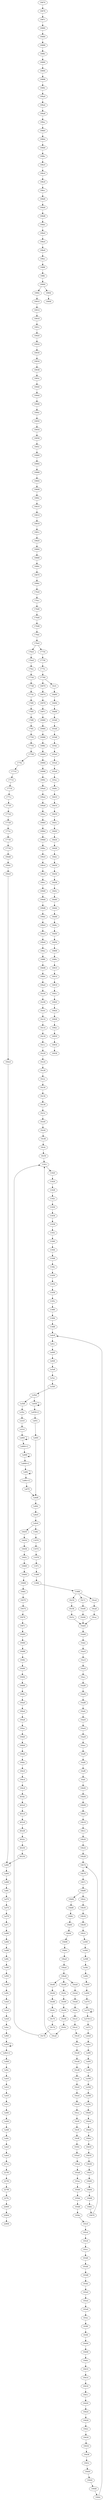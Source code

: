 digraph G {
"105d0" -> "105d4"
"105d4" -> "105d8"
"105d8" -> "105dc"
"105dc" -> "105e0"
"105e0" -> "105e4"
"105e4" -> "105e8"
"105e8" -> "105ec"
"105ec" -> "19d0c"
"10808" -> "1080c"
"1080c" -> "10810"
"10810" -> "10814"
"10814" -> "10818"
"10818" -> "1081c"
"1081c" -> "10820"
"10820" -> "10824"
"10824" -> "10828"
"10828" -> "1082c"
"1082c" -> "10830"
"10830" -> "10834"
"10834" -> "10838"
"10ab4" -> "10ab8"
"10ab8" -> "10abc"
"10abc" -> "10ac0"
"10ac0" -> "10ac4"
"10ac4" -> "10ac8"
"10ac8" -> "10acc"
"10acc" -> "10ad0"
"10ad0" -> "10ad4"
"10ad4" -> "10ad8"
"10ad8" -> "10adc"
"10adc" -> "10ae0"
"10ae0" -> "10ae4"
"10ae4" -> "10ae8"
"10ae8" -> "10aec"
"10aec" -> "10af0"
"10af0" -> "10af4"
"10af4" -> "10af8"
"10af8" -> "10afc"
"10afc" -> "10b00"
"10b00" -> "10b04"
"10b04" -> "10b08"
"10b08" -> "10b0c"
"10b0c" -> "10b18"
"10b18" -> "10b1c"
"10b1c" -> "10b20"
"10b20" -> "10b24"
"10b24" -> "10b28"
"10b28" -> "10b74"
"10b2c" -> "10b30"
"10b30" -> "10b34"
"10b34" -> "10b38"
"10b38" -> "10b3c"
"10b3c" -> "1a580"
"10b40" -> "10b44"
"10b44" -> "10b48"
"10b48" -> "10b4c"
"10b4c" -> "10b50"
"10b50" -> "10b54"
"10b54" -> "10b58"
"10b58" -> "10b5c"
"10b5c" -> "10b60"
"10b60" -> "10b64"
"10b64" -> "10b68"
"10b68" -> "10b6c"
"10b6c" -> "10b70"
"10b70" -> "10b74"
"10b74" -> "10b78"
"10b78" -> "10b7c"
"10b7c" -> "10b80"
"10b80" -> "10b2c"
"10b80" -> "10b84"
"10b84" -> "10b88"
"10b88" -> "10b8c"
"10b8c" -> "10b90"
"10b90" -> "10b94"
"10b94" -> "10b98"
"10b98" -> "10b9c"
"10b9c" -> "10ba0"
"10ba0" -> "10ba4"
"10ba4" -> "10ba8"
"10ba8" -> "19c60"
"10ba8" -> "19c88"
"10ba8" -> "19cb0"
"1181c" -> "11820"
"11820" -> "11824"
"11824" -> "11828"
"11828" -> "1182c"
"1182c" -> "11830"
"11830" -> "11834"
"11834" -> "11838"
"11838" -> "1183c"
"1183c" -> "11840"
"11840" -> "11844"
"11844" -> "11848"
"11848" -> "1184c"
"1184c" -> "11850"
"11850" -> "11854"
"11854" -> "11858"
"11858" -> "1185c"
"1185c" -> "11860"
"11860" -> "11864"
"11864" -> "11868"
"11868" -> "1a6c8"
"1186c" -> "11870"
"11870" -> "11874"
"11874" -> "11878"
"11878" -> "1187c"
"1187c" -> "11880"
"11880" -> "11884"
"11884" -> "11888"
"11888" -> "19c54"
"11888" -> "19c7c"
"11888" -> "19ca4"
"176c8" -> "176cc"
"176cc" -> "176d0"
"176d0" -> "176d4"
"176d4" -> "176d8"
"176d8" -> "176dc"
"176dc" -> "176e0"
"176e0" -> "176e4"
"176e0" -> "17754"
"176e4" -> "176e8"
"176e8" -> "176ec"
"176ec" -> "17744"
"176f0" -> "176f4"
"176f4" -> "176f8"
"176f8" -> "176fc"
"176fc" -> "17700"
"17700" -> "17704"
"17704" -> "17708"
"17708" -> "1770c"
"1770c" -> "17710"
"17710" -> "17714"
"17714" -> "17718"
"17718" -> "1771c"
"1771c" -> "17720"
"17720" -> "17724"
"17724" -> "17728"
"17728" -> "1772c"
"1772c" -> "17730"
"17730" -> "17734"
"17734" -> "356d8"
"17744" -> "17748"
"17748" -> "1774c"
"1774c" -> "176f0"
"17754" -> "17758"
"17758" -> "1775c"
"1775c" -> "17760"
"17760" -> "19970"
"17760" -> "19cfc"
"1939c" -> "193a0"
"193a0" -> "193a4"
"193a4" -> "193a8"
"193a8" -> "193ac"
"193ac" -> "193b0"
"193b0" -> "193b4"
"193b4" -> "193b8"
"193b8" -> "193bc"
"193bc" -> "193c0"
"193c0" -> "193c4"
"193c4" -> "193c8"
"193c8" -> "193cc"
"193cc" -> "193d0"
"193d0" -> "193d4"
"193d4" -> "193d8"
"193d8" -> "193dc"
"193dc" -> "193e0"
"193e0" -> "193e4"
"193e4" -> "193e8"
"193e8" -> "193ec"
"193ec" -> "193f0"
"193f0" -> "193f4"
"193f4" -> "19404"
"19404" -> "19408"
"19408" -> "1940c"
"1940c" -> "19410"
"19410" -> "19414"
"19414" -> "19418"
"19418" -> "1941c"
"1941c" -> "19420"
"19420" -> "19424"
"19424" -> "19428"
"19428" -> "1942c"
"1942c" -> "19430"
"19430" -> "19434"
"19434" -> "19438"
"19438" -> "1943c"
"1943c" -> "19440"
"19440" -> "19444"
"19444" -> "19448"
"19448" -> "1944c"
"1944c" -> "1a6c8"
"19450" -> "19454"
"19454" -> "19458"
"19458" -> "1945c"
"1945c" -> "19460"
"19460" -> "19464"
"19464" -> "19468"
"19468" -> "1946c"
"1946c" -> "19470"
"19470" -> "19474"
"19474" -> "19478"
"19478" -> "1947c"
"1947c" -> "19480"
"19480" -> "19484"
"19484" -> "19488"
"19488" -> "1948c"
"1948c" -> "19490"
"19490" -> "19494"
"19494" -> "19498"
"19498" -> "1949c"
"1949c" -> "194a0"
"194a0" -> "194a4"
"194a4" -> "194a8"
"194a8" -> "194ac"
"194ac" -> "194b0"
"194b0" -> "194b4"
"194b4" -> "194b8"
"194b8" -> "194bc"
"194bc" -> "194c0"
"194c0" -> "194c4"
"194c4" -> "194c8"
"194c8" -> "403bc"
"19804" -> "19808"
"19808" -> "1980c"
"1980c" -> "19810"
"19810" -> "19814"
"19814" -> "19818"
"19818" -> "1981c"
"1981c" -> "19820"
"19820" -> "19864"
"19864" -> "19868"
"19868" -> "1986c"
"1986c" -> "19870"
"19870" -> "1996c"
"19874" -> "19878"
"19878" -> "1987c"
"1987c" -> "19880"
"19880" -> "19884"
"19884" -> "19888"
"19888" -> "1988c"
"1988c" -> "19890"
"19890" -> "19894"
"19894" -> "19898"
"19898" -> "1989c"
"1989c" -> "198a0"
"198a0" -> "198a4"
"198a4" -> "198a8"
"198a8" -> "198ac"
"198ac" -> "198b0"
"198b0" -> "198b4"
"198b4" -> "198b8"
"198b8" -> "198bc"
"198bc" -> "198c0"
"198c0" -> "198c4"
"198c4" -> "198c8"
"198c8" -> "198cc"
"198cc" -> "198d0"
"198d0" -> "198d4"
"198d4" -> "198d8"
"198d8" -> "198dc"
"198dc" -> "198e0"
"198e0" -> "198e4"
"198e4" -> "198e8"
"198e8" -> "198ec"
"198ec" -> "198f8"
"198f8" -> "198fc"
"198fc" -> "19900"
"19900" -> "19904"
"19900" -> "1990c"
"19904" -> "19908"
"1990c" -> "19910"
"19910" -> "19914"
"19914" -> "19918"
"19918" -> "1991c"
"1991c" -> "19920"
"19920" -> "19924"
"19924" -> "19930"
"19930" -> "19934"
"19934" -> "19938"
"19938" -> "1993c"
"1993c" -> "19940"
"19940" -> "19944"
"19944" -> "19948"
"19948" -> "1994c"
"1994c" -> "19950"
"19950" -> "19954"
"19954" -> "19958"
"19958" -> "1995c"
"1995c" -> "19960"
"19960" -> "19964"
"19964" -> "19968"
"19968" -> "19804"
"1996c" -> "176c8"
"19970" -> "19974"
"19974" -> "19978"
"19978" -> "1997c"
"1997c" -> "19980"
"19980" -> "19984"
"19984" -> "19988"
"19988" -> "1998c"
"1998c" -> "19990"
"19990" -> "19994"
"19994" -> "19998"
"19998" -> "1999c"
"1999c" -> "199a0"
"199a0" -> "199a4"
"199a4" -> "199a8"
"199a8" -> "199ac"
"199ac" -> "199b0"
"199b0" -> "199b4"
"199b4" -> "199b8"
"199b8" -> "199bc"
"199bc" -> "199c0"
"199c0" -> "199c4"
"199c4" -> "199c8"
"199c8" -> "199cc"
"199cc" -> "199d0"
"199d0" -> "199d4"
"199d4" -> "199d8"
"199d8" -> "199dc"
"199dc" -> "199e0"
"199e0" -> "199e4"
"199e4" -> "199e8"
"199e8" -> "199ec"
"199ec" -> "199f0"
"199f0" -> "19b98"
"19b98" -> "19b9c"
"19b9c" -> "19ba0"
"19ba0" -> "19c04"
"19c04" -> "19c08"
"19c08" -> "19c0c"
"19c0c" -> "19c10"
"19c10" -> "19c14"
"19c14" -> "19c18"
"19c18" -> "19c1c"
"19c1c" -> "19c20"
"19c20" -> "19c24"
"19c24" -> "19c28"
"19c28" -> "19c2c"
"19c2c" -> "19c30"
"19c30" -> "19c34"
"19c34" -> "19c38"
"19c38" -> "19c3c"
"19c3c" -> "19c40"
"19c40" -> "19c44"
"19c44" -> "19c48"
"19c48" -> "19c4c"
"19c4c" -> "19c50"
"19c50" -> "1181c"
"19c54" -> "19c58"
"19c58" -> "19c5c"
"19c5c" -> "10ab4"
"19c60" -> "19c64"
"19c64" -> "19c68"
"19c68" -> "19c6c"
"19c6c" -> "19c70"
"19c70" -> "19c74"
"19c74" -> "19c78"
"19c78" -> "1181c"
"19c7c" -> "19c80"
"19c80" -> "19c84"
"19c84" -> "10ab4"
"19c88" -> "19c8c"
"19c8c" -> "19c90"
"19c90" -> "19c94"
"19c94" -> "19c98"
"19c98" -> "19c9c"
"19c9c" -> "19ca0"
"19ca0" -> "1181c"
"19ca4" -> "19ca8"
"19ca8" -> "19cac"
"19cac" -> "10ab4"
"19cb0" -> "19cb4"
"19cb4" -> "19cb8"
"19cb8" -> "19cbc"
"19cbc" -> "19cc0"
"19cc0" -> "19cc4"
"19cc4" -> "19cc8"
"19cc8" -> "19ccc"
"19ccc" -> "19cd0"
"19cd0" -> "19cd4"
"19cd4" -> "19cd8"
"19cd8" -> "19cdc"
"19cdc" -> "19ce0"
"19ce0" -> "19ce4"
"19ce4" -> "19ce8"
"19ce8" -> "19cec"
"19cec" -> "19cf0"
"19cf0" -> "19cf4"
"19cf4" -> "19cf8"
"19cf8" -> "1939c"
"19cfc" -> "19d00"
"19d00" -> "19d04"
"19d04" -> "19d08"
"19d08" -> "105d0"
"19d0c" -> "19d10"
"19d10" -> "19d14"
"19d14" -> "19d18"
"19d18" -> "19d1c"
"19d1c" -> "19d20"
"19d20" -> "19d24"
"19d24" -> "19d28"
"19d28" -> "19d2c"
"19d2c" -> "19d30"
"19d30" -> "19d34"
"19d34" -> "19d38"
"19d38" -> "19d3c"
"19d3c" -> "19d40"
"19d40" -> "19d44"
"19d44" -> "19d48"
"19d48" -> "19d4c"
"19d4c" -> "19d50"
"19d50" -> "19d54"
"19d54" -> "10808"
"1a48c" -> "1a490"
"1a490" -> "1a494"
"1a494" -> "1a574"
"1a574" -> "1a578"
"1a578+2" -> "1a57c"
"1a578" -> "1a578"
"1a578" -> "1a578+2"
"1a57c" -> "1a6e8"
"1a580" -> "1a584"
"1a584" -> "1a588"
"1a588" -> "1a58c"
"1a58c" -> "1a48c"
"1a590" -> "1a594"
"1a594" -> "1a598"
"1a598" -> "1a59c"
"1a59c" -> "10b40"
"1a5a8" -> "1a5ac"
"1a5ac" -> "1a5b0"
"1a5b0" -> "1a5b4"
"1a5b4" -> "1a5b8"
"1a5b4" -> "1a658"
"1a5b8" -> "1a5bc"
"1a5bc" -> "1a5c0"
"1a5c0" -> "1a5c4"
"1a5c4" -> "1a664"
"1a658+2" -> "1a65c"
"1a658" -> "1a658"
"1a658" -> "1a658+2"
"1a65c" -> "1a660"
"1a660" -> "1a6d8"
"1a664+2" -> "1a668"
"1a664" -> "1a664"
"1a664" -> "1a664+2"
"1a668+2" -> "1a66c"
"1a668" -> "1a668"
"1a668" -> "1a668+2"
"1a66c+2" -> "1a670"
"1a66c" -> "1a66c"
"1a66c" -> "1a66c+2"
"1a670" -> "1a6d8"
"1a6c8" -> "1a6cc"
"1a6cc" -> "1a6d0"
"1a6d0" -> "1a6d4"
"1a6d4" -> "1a5a8"
"1a6d8" -> "1a6dc"
"1a6dc" -> "1a6e0"
"1a6e0" -> "1a6e4"
"1a6e4" -> "1186c"
"1a6e4" -> "19450"
"1a6e8" -> "1a6ec"
"1a6ec" -> "1a6f0"
"1a6f0" -> "1a6f4"
"1a6f4" -> "1a6f8"
"1a6f8" -> "1a590"
"1af60" -> "1af64"
"1af64" -> "1af68"
"1af68" -> "1af6c"
"1af6c" -> "1af70"
"1af70" -> "1af74"
"1af74" -> "1af78"
"1af78" -> "1af7c"
"1af7c" -> "1af80"
"1af80" -> "1af84"
"1af84" -> "1af88"
"1af88" -> "1af8c"
"1af8c" -> "1af90"
"1af90" -> "1af94"
"1af94" -> "1af98"
"1af98" -> "1af9c"
"1af9c" -> "1afa0"
"1afa0" -> "1afa4"
"1afa4" -> "1afa8"
"1afa8" -> "1afac"
"1afac" -> "1afb0"
"1afb0" -> "1afb4"
"1afb4+2" -> "1afb8"
"1afb4" -> "1afb4"
"1afb4" -> "1afb4+2"
"1afb8" -> "1afbc"
"1afbc" -> "1afc0"
"1afc0" -> "1afc4"
"1afc4" -> "1afc8"
"1afc8" -> "1afcc"
"1afcc" -> "1afd0"
"1afd0" -> "1afd4"
"1afd4" -> "1afd8"
"1afd8" -> "1afdc"
"1afdc" -> "1afe0"
"1afe0" -> "1afe4"
"1afe4" -> "227ec"
"227ec" -> "227f0"
"227f0" -> "227f4"
"227f4" -> "227f8"
"227f8" -> "227fc"
"227fc" -> "22800"
"22800" -> "22804"
"22804" -> "22808"
"356d8" -> "356dc"
"356dc" -> "356e0"
"356e0" -> "356e4"
"356e4" -> "1af60"
"40228" -> "4022c"
"4022c" -> "40230"
"40230" -> "40234"
"40234" -> "1af60"
"403bc" -> "403c0"
"403c0" -> "403c4"
"403c4" -> "403c8"
"403c8" -> "40228"
}